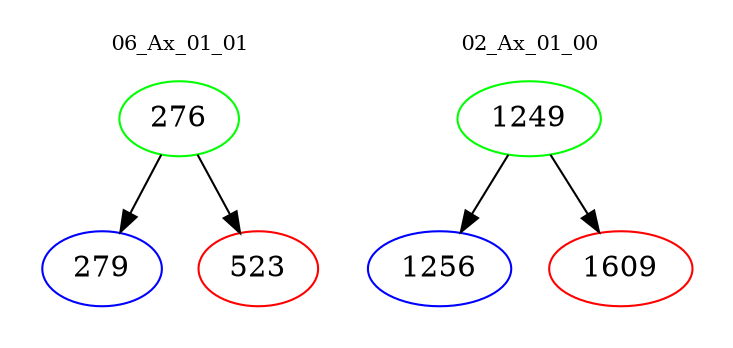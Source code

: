 digraph{
subgraph cluster_0 {
color = white
label = "06_Ax_01_01";
fontsize=10;
T0_276 [label="276", color="green"]
T0_276 -> T0_279 [color="black"]
T0_279 [label="279", color="blue"]
T0_276 -> T0_523 [color="black"]
T0_523 [label="523", color="red"]
}
subgraph cluster_1 {
color = white
label = "02_Ax_01_00";
fontsize=10;
T1_1249 [label="1249", color="green"]
T1_1249 -> T1_1256 [color="black"]
T1_1256 [label="1256", color="blue"]
T1_1249 -> T1_1609 [color="black"]
T1_1609 [label="1609", color="red"]
}
}
